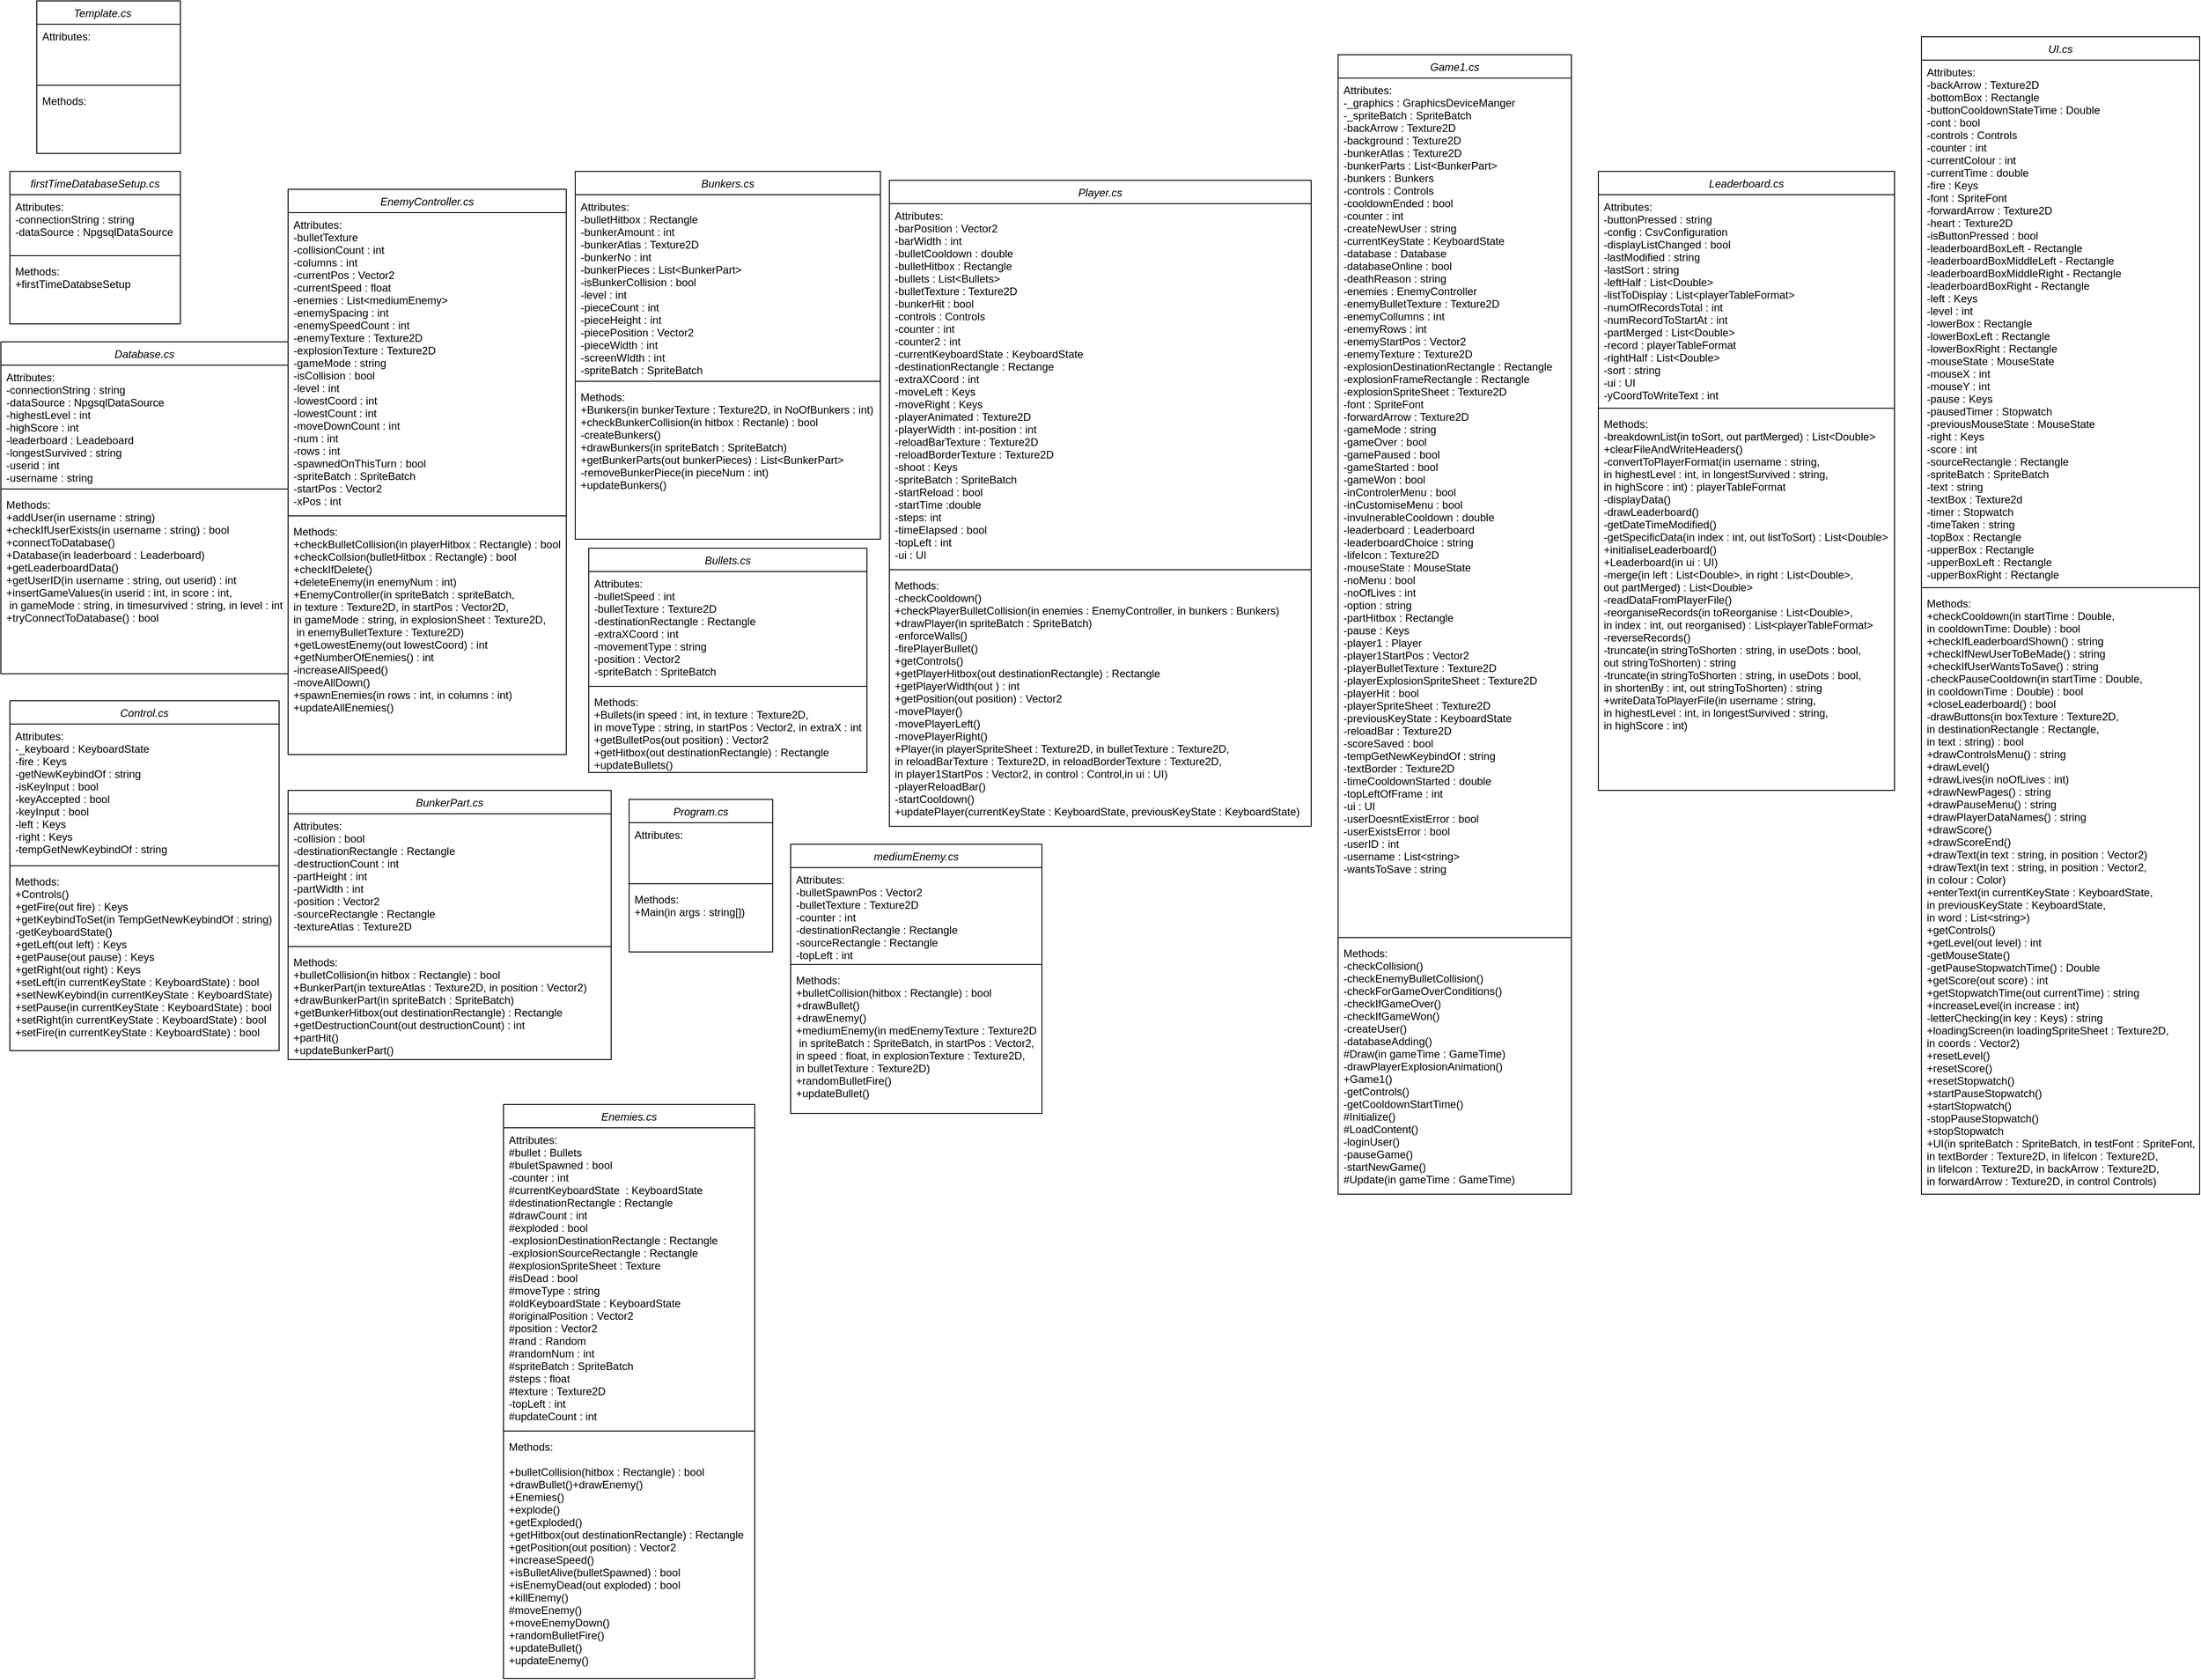 <mxfile version="26.2.14">
  <diagram id="C5RBs43oDa-KdzZeNtuy" name="Page-1">
    <mxGraphModel dx="1924" dy="1753" grid="1" gridSize="10" guides="1" tooltips="1" connect="1" arrows="1" fold="1" page="1" pageScale="1" pageWidth="827" pageHeight="1169" math="0" shadow="0">
      <root>
        <mxCell id="WIyWlLk6GJQsqaUBKTNV-0" />
        <mxCell id="WIyWlLk6GJQsqaUBKTNV-1" parent="WIyWlLk6GJQsqaUBKTNV-0" />
        <mxCell id="O_Iu7wewRbFOWmEhXOTa-0" value="BunkerPart.cs" style="swimlane;fontStyle=2;align=center;verticalAlign=top;childLayout=stackLayout;horizontal=1;startSize=26;horizontalStack=0;resizeParent=1;resizeLast=0;collapsible=1;marginBottom=0;rounded=0;shadow=0;strokeWidth=1;" parent="WIyWlLk6GJQsqaUBKTNV-1" vertex="1">
          <mxGeometry x="-500" y="700" width="360" height="300" as="geometry">
            <mxRectangle x="230" y="140" width="160" height="26" as="alternateBounds" />
          </mxGeometry>
        </mxCell>
        <mxCell id="O_Iu7wewRbFOWmEhXOTa-1" value="Attributes:&#xa;-collision : bool&#xa;-destinationRectangle : Rectangle&#xa;-destructionCount : int&#xa;-partHeight : int&#xa;-partWidth : int&#xa;-position : Vector2&#xa;-sourceRectangle : Rectangle&#xa;-textureAtlas : Texture2D" style="text;align=left;verticalAlign=top;spacingLeft=4;spacingRight=4;overflow=hidden;rotatable=0;points=[[0,0.5],[1,0.5]];portConstraint=eastwest;" parent="O_Iu7wewRbFOWmEhXOTa-0" vertex="1">
          <mxGeometry y="26" width="360" height="144" as="geometry" />
        </mxCell>
        <mxCell id="O_Iu7wewRbFOWmEhXOTa-4" value="" style="line;html=1;strokeWidth=1;align=left;verticalAlign=middle;spacingTop=-1;spacingLeft=3;spacingRight=3;rotatable=0;labelPosition=right;points=[];portConstraint=eastwest;" parent="O_Iu7wewRbFOWmEhXOTa-0" vertex="1">
          <mxGeometry y="170" width="360" height="8" as="geometry" />
        </mxCell>
        <mxCell id="O_Iu7wewRbFOWmEhXOTa-5" value="Methods:&#xa;+bulletCollision(in hitbox : Rectangle) : bool&#xa;+BunkerPart(in textureAtlas : Texture2D, in position : Vector2)&#xa;+drawBunkerPart(in spriteBatch : SpriteBatch)&#xa;+getBunkerHitbox(out destinationRectangle) : Rectangle&#xa;+getDestructionCount(out destructionCount) : int&#xa;+partHit()&#xa;+updateBunkerPart()&#xa;" style="text;align=left;verticalAlign=top;spacingLeft=4;spacingRight=4;overflow=hidden;rotatable=0;points=[[0,0.5],[1,0.5]];portConstraint=eastwest;" parent="O_Iu7wewRbFOWmEhXOTa-0" vertex="1">
          <mxGeometry y="178" width="360" height="122" as="geometry" />
        </mxCell>
        <mxCell id="5pHdjBUKX7h2DvzLs-W2-0" value="UI.cs" style="swimlane;fontStyle=2;align=center;verticalAlign=top;childLayout=stackLayout;horizontal=1;startSize=26;horizontalStack=0;resizeParent=1;resizeLast=0;collapsible=1;marginBottom=0;rounded=0;shadow=0;strokeWidth=1;" parent="WIyWlLk6GJQsqaUBKTNV-1" vertex="1">
          <mxGeometry x="1320" y="-140" width="310" height="1290" as="geometry">
            <mxRectangle x="230" y="140" width="160" height="26" as="alternateBounds" />
          </mxGeometry>
        </mxCell>
        <mxCell id="5pHdjBUKX7h2DvzLs-W2-1" value="Attributes:&#xa;-backArrow : Texture2D&#xa;-bottomBox : Rectangle&#xa;-buttonCooldownStateTime : Double&#xa;-cont : bool&#xa;-controls : Controls&#xa;-counter : int&#xa;-currentColour : int&#xa;-currentTime : double&#xa;-fire : Keys&#xa;-font : SpriteFont&#xa;-forwardArrow : Texture2D&#xa;-heart : Texture2D&#xa;-isButtonPressed : bool&#xa;-leaderboardBoxLeft - Rectangle&#xa;-leaderboardBoxMiddleLeft - Rectangle&#xa;-leaderboardBoxMiddleRight - Rectangle&#xa;-leaderboardBoxRight - Rectangle&#xa;-left : Keys&#xa;-level : int&#xa;-lowerBox : Rectangle&#xa;-lowerBoxLeft : Rectangle&#xa;-lowerBoxRight : Rectangle&#xa;-mouseState : MouseState&#xa;-mouseX : int&#xa;-mouseY : int&#xa;-pause : Keys&#xa;-pausedTimer : Stopwatch&#xa;-previousMouseState : MouseState&#xa;-right : Keys&#xa;-score : int&#xa;-sourceRectangle : Rectangle&#xa;-spriteBatch : SpriteBatch&#xa;-text : string&#xa;-textBox : Texture2d&#xa;-timer : Stopwatch&#xa;-timeTaken : string&#xa;-topBox : Rectangle&#xa;-upperBox : Rectangle&#xa;-upperBoxLeft : Rectangle&#xa;-upperBoxRight : Rectangle" style="text;align=left;verticalAlign=top;spacingLeft=4;spacingRight=4;overflow=hidden;rotatable=0;points=[[0,0.5],[1,0.5]];portConstraint=eastwest;" parent="5pHdjBUKX7h2DvzLs-W2-0" vertex="1">
          <mxGeometry y="26" width="310" height="584" as="geometry" />
        </mxCell>
        <mxCell id="5pHdjBUKX7h2DvzLs-W2-2" value="" style="line;html=1;strokeWidth=1;align=left;verticalAlign=middle;spacingTop=-1;spacingLeft=3;spacingRight=3;rotatable=0;labelPosition=right;points=[];portConstraint=eastwest;" parent="5pHdjBUKX7h2DvzLs-W2-0" vertex="1">
          <mxGeometry y="610" width="310" height="8" as="geometry" />
        </mxCell>
        <mxCell id="5pHdjBUKX7h2DvzLs-W2-3" value="Methods:&#xa;+checkCooldown(in startTime : Double, &#xa;in cooldownTime: Double) : bool&#xa;+checkIfLeaderboardShown() : string&#xa;+checkIfNewUserToBeMade() : string&#xa;+checkIfUserWantsToSave() : string&#xa;-checkPauseCooldown(in startTime : Double, &#xa;in cooldownTime : Double) : bool&#xa;+closeLeaderboard() : bool&#xa;-drawButtons(in boxTexture : Texture2D, &#xa;in destinationRectangle : Rectangle, &#xa;in text : string) : bool&#xa;+drawControlsMenu() : string&#xa;+drawLevel()&#xa;+drawLives(in noOfLives : int)&#xa;+drawNewPages() : string&#xa;+drawPauseMenu() : string&#xa;+drawPlayerDataNames() : string&#xa;+drawScore()&#xa;+drawScoreEnd()&#xa;+drawText(in text : string, in position : Vector2)&#xa;+drawText(in text : string, in position : Vector2, &#xa;in colour : Color)&#xa;+enterText(in currentKeyState : KeyboardState,&#xa;in previousKeyState : KeyboardState,&#xa;in word : List&lt;string&gt;)&#xa;+getControls()&#xa;+getLevel(out level) : int&#xa;-getMouseState()&#xa;-getPauseStopwatchTime() : Double&#xa;+getScore(out score) : int&#xa;+getStopwatchTime(out currentTime) : string&#xa;+increaseLevel(in increase : int)&#xa;-letterChecking(in key : Keys) : string&#xa;+loadingScreen(in loadingSpriteSheet : Texture2D, &#xa;in coords : Vector2)&#xa;+resetLevel()&#xa;+resetScore()&#xa;+resetStopwatch()&#xa;+startPauseStopwatch()&#xa;+startStopwatch()&#xa;-stopPauseStopwatch()&#xa;+stopStopwatch&#xa;+UI(in spriteBatch : SpriteBatch, in testFont : SpriteFont,&#xa;in textBorder : Texture2D, in lifeIcon : Texture2D, &#xa;in lifeIcon : Texture2D, in backArrow : Texture2D, &#xa;in forwardArrow : Texture2D, in control Controls)" style="text;align=left;verticalAlign=top;spacingLeft=4;spacingRight=4;overflow=hidden;rotatable=0;points=[[0,0.5],[1,0.5]];portConstraint=eastwest;" parent="5pHdjBUKX7h2DvzLs-W2-0" vertex="1">
          <mxGeometry y="618" width="310" height="672" as="geometry" />
        </mxCell>
        <mxCell id="5pHdjBUKX7h2DvzLs-W2-4" value="Bunkers.cs" style="swimlane;fontStyle=2;align=center;verticalAlign=top;childLayout=stackLayout;horizontal=1;startSize=26;horizontalStack=0;resizeParent=1;resizeLast=0;collapsible=1;marginBottom=0;rounded=0;shadow=0;strokeWidth=1;" parent="WIyWlLk6GJQsqaUBKTNV-1" vertex="1">
          <mxGeometry x="-180" y="10" width="340" height="410" as="geometry">
            <mxRectangle x="230" y="140" width="160" height="26" as="alternateBounds" />
          </mxGeometry>
        </mxCell>
        <mxCell id="5pHdjBUKX7h2DvzLs-W2-5" value="Attributes:&#xa;-bulletHitbox : Rectangle&#xa;-bunkerAmount : int&#xa;-bunkerAtlas : Texture2D&#xa;-bunkerNo : int&#xa;-bunkerPieces : List&lt;BunkerPart&gt;&#xa;-isBunkerCollision : bool&#xa;-level : int&#xa;-pieceCount : int&#xa;-pieceHeight : int&#xa;-piecePosition : Vector2&#xa;-pieceWidth : int&#xa;-screenWIdth : int&#xa;-spriteBatch : SpriteBatch" style="text;align=left;verticalAlign=top;spacingLeft=4;spacingRight=4;overflow=hidden;rotatable=0;points=[[0,0.5],[1,0.5]];portConstraint=eastwest;" parent="5pHdjBUKX7h2DvzLs-W2-4" vertex="1">
          <mxGeometry y="26" width="340" height="204" as="geometry" />
        </mxCell>
        <mxCell id="5pHdjBUKX7h2DvzLs-W2-6" value="" style="line;html=1;strokeWidth=1;align=left;verticalAlign=middle;spacingTop=-1;spacingLeft=3;spacingRight=3;rotatable=0;labelPosition=right;points=[];portConstraint=eastwest;" parent="5pHdjBUKX7h2DvzLs-W2-4" vertex="1">
          <mxGeometry y="230" width="340" height="8" as="geometry" />
        </mxCell>
        <mxCell id="5pHdjBUKX7h2DvzLs-W2-7" value="Methods:&#xa;+Bunkers(in bunkerTexture : Texture2D, in NoOfBunkers : int)&#xa;+checkBunkerCollision(in hitbox : Rectanle) : bool&#xa;-createBunkers()&#xa;+drawBunkers(in spriteBatch : SpriteBatch)&#xa;+getBunkerParts(out bunkerPieces) : List&lt;BunkerPart&gt;&#xa;-removeBunkerPiece(in pieceNum : int)&#xa;+updateBunkers()" style="text;align=left;verticalAlign=top;spacingLeft=4;spacingRight=4;overflow=hidden;rotatable=0;points=[[0,0.5],[1,0.5]];portConstraint=eastwest;" parent="5pHdjBUKX7h2DvzLs-W2-4" vertex="1">
          <mxGeometry y="238" width="340" height="172" as="geometry" />
        </mxCell>
        <mxCell id="puJlVjGl2N-9wqyJ1BMS-0" value="Program.cs" style="swimlane;fontStyle=2;align=center;verticalAlign=top;childLayout=stackLayout;horizontal=1;startSize=26;horizontalStack=0;resizeParent=1;resizeLast=0;collapsible=1;marginBottom=0;rounded=0;shadow=0;strokeWidth=1;" parent="WIyWlLk6GJQsqaUBKTNV-1" vertex="1">
          <mxGeometry x="-120" y="710" width="160" height="170" as="geometry">
            <mxRectangle x="230" y="140" width="160" height="26" as="alternateBounds" />
          </mxGeometry>
        </mxCell>
        <mxCell id="puJlVjGl2N-9wqyJ1BMS-1" value="Attributes:&#xa;" style="text;align=left;verticalAlign=top;spacingLeft=4;spacingRight=4;overflow=hidden;rotatable=0;points=[[0,0.5],[1,0.5]];portConstraint=eastwest;" parent="puJlVjGl2N-9wqyJ1BMS-0" vertex="1">
          <mxGeometry y="26" width="160" height="64" as="geometry" />
        </mxCell>
        <mxCell id="puJlVjGl2N-9wqyJ1BMS-2" value="" style="line;html=1;strokeWidth=1;align=left;verticalAlign=middle;spacingTop=-1;spacingLeft=3;spacingRight=3;rotatable=0;labelPosition=right;points=[];portConstraint=eastwest;" parent="puJlVjGl2N-9wqyJ1BMS-0" vertex="1">
          <mxGeometry y="90" width="160" height="8" as="geometry" />
        </mxCell>
        <mxCell id="puJlVjGl2N-9wqyJ1BMS-3" value="Methods:&#xa;+Main(in args : string[])" style="text;align=left;verticalAlign=top;spacingLeft=4;spacingRight=4;overflow=hidden;rotatable=0;points=[[0,0.5],[1,0.5]];portConstraint=eastwest;" parent="puJlVjGl2N-9wqyJ1BMS-0" vertex="1">
          <mxGeometry y="98" width="160" height="58" as="geometry" />
        </mxCell>
        <mxCell id="puJlVjGl2N-9wqyJ1BMS-4" value="firstTimeDatabaseSetup.cs" style="swimlane;fontStyle=2;align=center;verticalAlign=top;childLayout=stackLayout;horizontal=1;startSize=26;horizontalStack=0;resizeParent=1;resizeLast=0;collapsible=1;marginBottom=0;rounded=0;shadow=0;strokeWidth=1;" parent="WIyWlLk6GJQsqaUBKTNV-1" vertex="1">
          <mxGeometry x="-810" y="10" width="190" height="170" as="geometry">
            <mxRectangle x="230" y="140" width="160" height="26" as="alternateBounds" />
          </mxGeometry>
        </mxCell>
        <mxCell id="puJlVjGl2N-9wqyJ1BMS-5" value="Attributes:&#xa;-connectionString : string&#xa;-dataSource : NpgsqlDataSource" style="text;align=left;verticalAlign=top;spacingLeft=4;spacingRight=4;overflow=hidden;rotatable=0;points=[[0,0.5],[1,0.5]];portConstraint=eastwest;" parent="puJlVjGl2N-9wqyJ1BMS-4" vertex="1">
          <mxGeometry y="26" width="190" height="64" as="geometry" />
        </mxCell>
        <mxCell id="puJlVjGl2N-9wqyJ1BMS-6" value="" style="line;html=1;strokeWidth=1;align=left;verticalAlign=middle;spacingTop=-1;spacingLeft=3;spacingRight=3;rotatable=0;labelPosition=right;points=[];portConstraint=eastwest;" parent="puJlVjGl2N-9wqyJ1BMS-4" vertex="1">
          <mxGeometry y="90" width="190" height="8" as="geometry" />
        </mxCell>
        <mxCell id="puJlVjGl2N-9wqyJ1BMS-7" value="Methods:&#xa;+firstTimeDatabseSetup" style="text;align=left;verticalAlign=top;spacingLeft=4;spacingRight=4;overflow=hidden;rotatable=0;points=[[0,0.5],[1,0.5]];portConstraint=eastwest;" parent="puJlVjGl2N-9wqyJ1BMS-4" vertex="1">
          <mxGeometry y="98" width="190" height="58" as="geometry" />
        </mxCell>
        <mxCell id="puJlVjGl2N-9wqyJ1BMS-8" value="Database.cs" style="swimlane;fontStyle=2;align=center;verticalAlign=top;childLayout=stackLayout;horizontal=1;startSize=26;horizontalStack=0;resizeParent=1;resizeLast=0;collapsible=1;marginBottom=0;rounded=0;shadow=0;strokeWidth=1;" parent="WIyWlLk6GJQsqaUBKTNV-1" vertex="1">
          <mxGeometry x="-820" y="200" width="320" height="370" as="geometry">
            <mxRectangle x="230" y="140" width="160" height="26" as="alternateBounds" />
          </mxGeometry>
        </mxCell>
        <mxCell id="puJlVjGl2N-9wqyJ1BMS-9" value="Attributes:&#xa;-connectionString : string&#xa;-dataSource : NpgsqlDataSource&#xa;-highestLevel : int&#xa;-highScore : int&#xa;-leaderboard : Leadeboard&#xa;-longestSurvived : string&#xa;-userid : int&#xa;-username : string" style="text;align=left;verticalAlign=top;spacingLeft=4;spacingRight=4;overflow=hidden;rotatable=0;points=[[0,0.5],[1,0.5]];portConstraint=eastwest;" parent="puJlVjGl2N-9wqyJ1BMS-8" vertex="1">
          <mxGeometry y="26" width="320" height="134" as="geometry" />
        </mxCell>
        <mxCell id="puJlVjGl2N-9wqyJ1BMS-10" value="" style="line;html=1;strokeWidth=1;align=left;verticalAlign=middle;spacingTop=-1;spacingLeft=3;spacingRight=3;rotatable=0;labelPosition=right;points=[];portConstraint=eastwest;" parent="puJlVjGl2N-9wqyJ1BMS-8" vertex="1">
          <mxGeometry y="160" width="320" height="8" as="geometry" />
        </mxCell>
        <mxCell id="puJlVjGl2N-9wqyJ1BMS-11" value="Methods:&#xa;+addUser(in username : string)&#xa;+checkIfUserExists(in username : string) : bool&#xa;+connectToDatabase()&#xa;+Database(in leaderboard : Leaderboard)&#xa;+getLeaderboardData()&#xa;+getUserID(in username : string, out userid) : int&#xa;+insertGameValues(in userid : int, in score : int,&#xa; in gameMode : string, in timesurvived : string, in level : int)&#xa;+tryConnectToDatabase() : bool" style="text;align=left;verticalAlign=top;spacingLeft=4;spacingRight=4;overflow=hidden;rotatable=0;points=[[0,0.5],[1,0.5]];portConstraint=eastwest;" parent="puJlVjGl2N-9wqyJ1BMS-8" vertex="1">
          <mxGeometry y="168" width="320" height="202" as="geometry" />
        </mxCell>
        <mxCell id="puJlVjGl2N-9wqyJ1BMS-13" value="Player.cs" style="swimlane;fontStyle=2;align=center;verticalAlign=top;childLayout=stackLayout;horizontal=1;startSize=26;horizontalStack=0;resizeParent=1;resizeLast=0;collapsible=1;marginBottom=0;rounded=0;shadow=0;strokeWidth=1;" parent="WIyWlLk6GJQsqaUBKTNV-1" vertex="1">
          <mxGeometry x="170" y="20" width="470" height="720" as="geometry">
            <mxRectangle x="230" y="140" width="160" height="26" as="alternateBounds" />
          </mxGeometry>
        </mxCell>
        <mxCell id="puJlVjGl2N-9wqyJ1BMS-14" value="Attributes:&#xa;-barPosition : Vector2&#xa;-barWidth : int&#xa;-bulletCooldown : double&#xa;-bulletHitbox : Rectangle&#xa;-bullets : List&lt;Bullets&gt;&#xa;-bulletTexture : Texture2D&#xa;-bunkerHit : bool&#xa;-controls : Controls&#xa;-counter : int&#xa;-counter2 : int&#xa;-currentKeyboardState : KeyboardState&#xa;-destinationRectangle : Rectange&#xa;-extraXCoord : int&#xa;-moveLeft : Keys&#xa;-moveRight : Keys&#xa;-playerAnimated : Texture2D&#xa;-playerWidth : int-position : int&#xa;-reloadBarTexture : Texture2D&#xa;-reloadBorderTexture : Texture2D&#xa;-shoot : Keys&#xa;-spriteBatch : SpriteBatch&#xa;-startReload : bool&#xa;-startTime :double&#xa;-steps: int&#xa;-timeElapsed : bool&#xa;-topLeft : int&#xa;-ui : UI" style="text;align=left;verticalAlign=top;spacingLeft=4;spacingRight=4;overflow=hidden;rotatable=0;points=[[0,0.5],[1,0.5]];portConstraint=eastwest;" parent="puJlVjGl2N-9wqyJ1BMS-13" vertex="1">
          <mxGeometry y="26" width="470" height="404" as="geometry" />
        </mxCell>
        <mxCell id="puJlVjGl2N-9wqyJ1BMS-15" value="" style="line;html=1;strokeWidth=1;align=left;verticalAlign=middle;spacingTop=-1;spacingLeft=3;spacingRight=3;rotatable=0;labelPosition=right;points=[];portConstraint=eastwest;" parent="puJlVjGl2N-9wqyJ1BMS-13" vertex="1">
          <mxGeometry y="430" width="470" height="8" as="geometry" />
        </mxCell>
        <mxCell id="puJlVjGl2N-9wqyJ1BMS-16" value="Methods:&#xa;-checkCooldown()&#xa;+checkPlayerBulletCollision(in enemies : EnemyController, in bunkers : Bunkers)&#xa;+drawPlayer(in spriteBatch : SpriteBatch)&#xa;-enforceWalls()&#xa;-firePlayerBullet()&#xa;+getControls()&#xa;+getPlayerHitbox(out destinationRectangle) : Rectangle&#xa;+getPlayerWidth(out ) : int&#xa;+getPosition(out position) : Vector2&#xa;-movePlayer()&#xa;-movePlayerLeft()&#xa;-movePlayerRight()&#xa;+Player(in playerSpriteSheet : Texture2D, in bulletTexture : Texture2D, &#xa;in reloadBarTexture : Texture2D, in reloadBorderTexture : Texture2D,&#xa;in player1StartPos : Vector2, in control : Control,in ui : UI)&#xa;-playerReloadBar()&#xa;-startCooldown()&#xa;+updatePlayer(currentKeyState : KeyboardState, previousKeyState : KeyboardState)" style="text;align=left;verticalAlign=top;spacingLeft=4;spacingRight=4;overflow=hidden;rotatable=0;points=[[0,0.5],[1,0.5]];portConstraint=eastwest;" parent="puJlVjGl2N-9wqyJ1BMS-13" vertex="1">
          <mxGeometry y="438" width="470" height="282" as="geometry" />
        </mxCell>
        <mxCell id="puJlVjGl2N-9wqyJ1BMS-17" value="Control.cs" style="swimlane;fontStyle=2;align=center;verticalAlign=top;childLayout=stackLayout;horizontal=1;startSize=26;horizontalStack=0;resizeParent=1;resizeLast=0;collapsible=1;marginBottom=0;rounded=0;shadow=0;strokeWidth=1;" parent="WIyWlLk6GJQsqaUBKTNV-1" vertex="1">
          <mxGeometry x="-810" y="600" width="300" height="390" as="geometry">
            <mxRectangle x="230" y="140" width="160" height="26" as="alternateBounds" />
          </mxGeometry>
        </mxCell>
        <mxCell id="puJlVjGl2N-9wqyJ1BMS-18" value="Attributes:&#xa;-_keyboard : KeyboardState&#xa;-fire : Keys&#xa;-getNewKeybindOf : string&#xa;-isKeyInput : bool&#xa;-keyAccepted : bool&#xa;-keyInput : bool&#xa;-left : Keys&#xa;-right : Keys&#xa;-tempGetNewKeybindOf : string" style="text;align=left;verticalAlign=top;spacingLeft=4;spacingRight=4;overflow=hidden;rotatable=0;points=[[0,0.5],[1,0.5]];portConstraint=eastwest;" parent="puJlVjGl2N-9wqyJ1BMS-17" vertex="1">
          <mxGeometry y="26" width="300" height="154" as="geometry" />
        </mxCell>
        <mxCell id="puJlVjGl2N-9wqyJ1BMS-19" value="" style="line;html=1;strokeWidth=1;align=left;verticalAlign=middle;spacingTop=-1;spacingLeft=3;spacingRight=3;rotatable=0;labelPosition=right;points=[];portConstraint=eastwest;" parent="puJlVjGl2N-9wqyJ1BMS-17" vertex="1">
          <mxGeometry y="180" width="300" height="8" as="geometry" />
        </mxCell>
        <mxCell id="puJlVjGl2N-9wqyJ1BMS-20" value="Methods:&#xa;+Controls()&#xa;+getFire(out fire) : Keys&#xa;+getKeybindToSet(in TempGetNewKeybindOf : string)&#xa;-getKeyboardState()&#xa;+getLeft(out left) : Keys&#xa;+getPause(out pause) : Keys&#xa;+getRight(out right) : Keys&#xa;+setLeft(in currentKeyState : KeyboardState) : bool&#xa;+setNewKeybind(in currentKeyState : KeyboardState)&#xa;+setPause(in currentKeyState : KeyboardState) : bool&#xa;+setRight(in currentKeyState : KeyboardState) : bool&#xa;+setFire(in currentKeyState : KeyboardState) : bool" style="text;align=left;verticalAlign=top;spacingLeft=4;spacingRight=4;overflow=hidden;rotatable=0;points=[[0,0.5],[1,0.5]];portConstraint=eastwest;" parent="puJlVjGl2N-9wqyJ1BMS-17" vertex="1">
          <mxGeometry y="188" width="300" height="202" as="geometry" />
        </mxCell>
        <mxCell id="6Az2789tN1aCk9sbKC3_-0" value="Bullets.cs" style="swimlane;fontStyle=2;align=center;verticalAlign=top;childLayout=stackLayout;horizontal=1;startSize=26;horizontalStack=0;resizeParent=1;resizeLast=0;collapsible=1;marginBottom=0;rounded=0;shadow=0;strokeWidth=1;" parent="WIyWlLk6GJQsqaUBKTNV-1" vertex="1">
          <mxGeometry x="-165" y="430" width="310" height="250" as="geometry">
            <mxRectangle x="230" y="140" width="160" height="26" as="alternateBounds" />
          </mxGeometry>
        </mxCell>
        <mxCell id="6Az2789tN1aCk9sbKC3_-1" value="Attributes:&#xa;-bulletSpeed : int&#xa;-bulletTexture : Texture2D&#xa;-destinationRectangle : Rectangle&#xa;-extraXCoord : int&#xa;-movementType : string&#xa;-position : Vector2&#xa;-spriteBatch : SpriteBatch" style="text;align=left;verticalAlign=top;spacingLeft=4;spacingRight=4;overflow=hidden;rotatable=0;points=[[0,0.5],[1,0.5]];portConstraint=eastwest;" parent="6Az2789tN1aCk9sbKC3_-0" vertex="1">
          <mxGeometry y="26" width="310" height="124" as="geometry" />
        </mxCell>
        <mxCell id="6Az2789tN1aCk9sbKC3_-2" value="" style="line;html=1;strokeWidth=1;align=left;verticalAlign=middle;spacingTop=-1;spacingLeft=3;spacingRight=3;rotatable=0;labelPosition=right;points=[];portConstraint=eastwest;" parent="6Az2789tN1aCk9sbKC3_-0" vertex="1">
          <mxGeometry y="150" width="310" height="8" as="geometry" />
        </mxCell>
        <mxCell id="6Az2789tN1aCk9sbKC3_-3" value="Methods:&#xa;+Bullets(in speed : int, in texture : Texture2D, &#xa;in moveType : string, in startPos : Vector2, in extraX : int&#xa;+getBulletPos(out position) : Vector2&#xa;+getHitbox(out destinationRectangle) : Rectangle&#xa;+updateBullets()" style="text;align=left;verticalAlign=top;spacingLeft=4;spacingRight=4;overflow=hidden;rotatable=0;points=[[0,0.5],[1,0.5]];portConstraint=eastwest;" parent="6Az2789tN1aCk9sbKC3_-0" vertex="1">
          <mxGeometry y="158" width="310" height="92" as="geometry" />
        </mxCell>
        <mxCell id="6Az2789tN1aCk9sbKC3_-4" value="EnemyController.cs" style="swimlane;fontStyle=2;align=center;verticalAlign=top;childLayout=stackLayout;horizontal=1;startSize=26;horizontalStack=0;resizeParent=1;resizeLast=0;collapsible=1;marginBottom=0;rounded=0;shadow=0;strokeWidth=1;" parent="WIyWlLk6GJQsqaUBKTNV-1" vertex="1">
          <mxGeometry x="-500" y="30" width="310" height="630" as="geometry">
            <mxRectangle x="230" y="140" width="160" height="26" as="alternateBounds" />
          </mxGeometry>
        </mxCell>
        <mxCell id="6Az2789tN1aCk9sbKC3_-5" value="Attributes:&#xa;-bulletTexture&#xa;-collisionCount : int&#xa;-columns : int&#xa;-currentPos : Vector2&#xa;-currentSpeed : float&#xa;-enemies : List&lt;mediumEnemy&gt;&#xa;-enemySpacing : int&#xa;-enemySpeedCount : int&#xa;-enemyTexture : Texture2D&#xa;-explosionTexture : Texture2D&#xa;-gameMode : string&#xa;-isCollision : bool&#xa;-level : int&#xa;-lowestCoord : int&#xa;-lowestCount : int&#xa;-moveDownCount : int&#xa;-num : int&#xa;-rows : int&#xa;-spawnedOnThisTurn : bool&#xa;-spriteBatch : SpriteBatch&#xa;-startPos : Vector2&#xa;-xPos : int" style="text;align=left;verticalAlign=top;spacingLeft=4;spacingRight=4;overflow=hidden;rotatable=0;points=[[0,0.5],[1,0.5]];portConstraint=eastwest;" parent="6Az2789tN1aCk9sbKC3_-4" vertex="1">
          <mxGeometry y="26" width="310" height="334" as="geometry" />
        </mxCell>
        <mxCell id="6Az2789tN1aCk9sbKC3_-6" value="" style="line;html=1;strokeWidth=1;align=left;verticalAlign=middle;spacingTop=-1;spacingLeft=3;spacingRight=3;rotatable=0;labelPosition=right;points=[];portConstraint=eastwest;" parent="6Az2789tN1aCk9sbKC3_-4" vertex="1">
          <mxGeometry y="360" width="310" height="8" as="geometry" />
        </mxCell>
        <mxCell id="6Az2789tN1aCk9sbKC3_-7" value="Methods:&#xa;+checkBulletCollision(in playerHitbox : Rectangle) : bool&#xa;+checkCollsion(bulletHitbox : Rectangle) : bool&#xa;+checkIfDelete()&#xa;+deleteEnemy(in enemyNum : int)&#xa;+EnemyController(in spriteBatch : spriteBatch, &#xa;in texture : Texture2D, in startPos : Vector2D, &#xa;in gameMode : string, in explosionSheet : Texture2D,&#xa; in enemyBulletTexture : Texture2D)&#xa;+getLowestEnemy(out lowestCoord) : int&#xa;+getNumberOfEnemies() : int&#xa;-increaseAllSpeed()&#xa;-moveAllDown()&#xa;+spawnEnemies(in rows : int, in columns : int)&#xa;+updateAllEnemies()" style="text;align=left;verticalAlign=top;spacingLeft=4;spacingRight=4;overflow=hidden;rotatable=0;points=[[0,0.5],[1,0.5]];portConstraint=eastwest;" parent="6Az2789tN1aCk9sbKC3_-4" vertex="1">
          <mxGeometry y="368" width="310" height="262" as="geometry" />
        </mxCell>
        <mxCell id="6Az2789tN1aCk9sbKC3_-8" value="Game1.cs" style="swimlane;fontStyle=2;align=center;verticalAlign=top;childLayout=stackLayout;horizontal=1;startSize=26;horizontalStack=0;resizeParent=1;resizeLast=0;collapsible=1;marginBottom=0;rounded=0;shadow=0;strokeWidth=1;" parent="WIyWlLk6GJQsqaUBKTNV-1" vertex="1">
          <mxGeometry x="670" y="-120" width="260" height="1270" as="geometry">
            <mxRectangle x="230" y="140" width="160" height="26" as="alternateBounds" />
          </mxGeometry>
        </mxCell>
        <mxCell id="6Az2789tN1aCk9sbKC3_-9" value="Attributes:&#xa;-_graphics : GraphicsDeviceManger&#xa;-_spriteBatch : SpriteBatch&#xa;-backArrow : Texture2D&#xa;-background : Texture2D&#xa;-bunkerAtlas : Texture2D&#xa;-bunkerParts : List&lt;BunkerPart&gt;&#xa;-bunkers : Bunkers&#xa;-controls : Controls&#xa;-cooldownEnded : bool&#xa;-counter : int&#xa;-createNewUser : string&#xa;-currentKeyState : KeyboardState&#xa;-database : Database&#xa;-databaseOnline : bool&#xa;-deathReason : string&#xa;-enemies : EnemyController&#xa;-enemyBulletTexture : Texture2D&#xa;-enemyCollumns : int&#xa;-enemyRows : int&#xa;-enemyStartPos : Vector2&#xa;-enemyTexture : Texture2D&#xa;-explosionDestinationRectangle : Rectangle&#xa;-explosionFrameRectangle : Rectangle&#xa;-explosionSpriteSheet : Texture2D&#xa;-font : SpriteFont&#xa;-forwardArrow : Texture2D&#xa;-gameMode : string&#xa;-gameOver : bool&#xa;-gamePaused : bool&#xa;-gameStarted : bool&#xa;-gameWon : bool&#xa;-inControlerMenu : bool&#xa;-inCustomiseMenu : bool&#xa;-invulnerableCooldown : double&#xa;-leaderboard : Leaderboard&#xa;-leaderboardChoice : string&#xa;-lifeIcon : Texture2D&#xa;-mouseState : MouseState&#xa;-noMenu : bool&#xa;-noOfLives : int&#xa;-option : string&#xa;-partHitbox : Rectangle&#xa;-pause : Keys&#xa;-player1 : Player&#xa;-player1StartPos : Vector2&#xa;-playerBulletTexture : Texture2D&#xa;-playerExplosionSpriteSheet : Texture2D&#xa;-playerHit : bool&#xa;-playerSpriteSheet : Texture2D&#xa;-previousKeyState : KeyboardState&#xa;-reloadBar : Texture2D&#xa;-scoreSaved : bool&#xa;-tempGetNewKeybindOf : string&#xa;-textBorder : Texture2D&#xa;-timeCooldownStarted : double&#xa;-topLeftOfFrame : int&#xa;-ui : UI&#xa;-userDoesntExistError : bool&#xa;-userExistsError : bool&#xa;-userID : int&#xa;-username : List&lt;string&gt;&#xa;-wantsToSave : string" style="text;align=left;verticalAlign=top;spacingLeft=4;spacingRight=4;overflow=hidden;rotatable=0;points=[[0,0.5],[1,0.5]];portConstraint=eastwest;" parent="6Az2789tN1aCk9sbKC3_-8" vertex="1">
          <mxGeometry y="26" width="260" height="954" as="geometry" />
        </mxCell>
        <mxCell id="6Az2789tN1aCk9sbKC3_-10" value="" style="line;html=1;strokeWidth=1;align=left;verticalAlign=middle;spacingTop=-1;spacingLeft=3;spacingRight=3;rotatable=0;labelPosition=right;points=[];portConstraint=eastwest;" parent="6Az2789tN1aCk9sbKC3_-8" vertex="1">
          <mxGeometry y="980" width="260" height="8" as="geometry" />
        </mxCell>
        <mxCell id="6Az2789tN1aCk9sbKC3_-11" value="Methods:&#xa;-checkCollision()&#xa;-checkEnemyBulletCollision()&#xa;-checkForGameOverConditions()&#xa;-checkIfGameOver()&#xa;-checkIfGameWon()&#xa;-createUser()&#xa;-databaseAdding()&#xa;#Draw(in gameTime : GameTime)&#xa;-drawPlayerExplosionAnimation()&#xa;+Game1()&#xa;-getControls()&#xa;-getCooldownStartTime()&#xa;#Initialize()&#xa;#LoadContent()&#xa;-loginUser()&#xa;-pauseGame()&#xa;-startNewGame()&#xa;#Update(in gameTime : GameTime)" style="text;align=left;verticalAlign=top;spacingLeft=4;spacingRight=4;overflow=hidden;rotatable=0;points=[[0,0.5],[1,0.5]];portConstraint=eastwest;" parent="6Az2789tN1aCk9sbKC3_-8" vertex="1">
          <mxGeometry y="988" width="260" height="282" as="geometry" />
        </mxCell>
        <mxCell id="6Az2789tN1aCk9sbKC3_-16" value="Leaderboard.cs" style="swimlane;fontStyle=2;align=center;verticalAlign=top;childLayout=stackLayout;horizontal=1;startSize=26;horizontalStack=0;resizeParent=1;resizeLast=0;collapsible=1;marginBottom=0;rounded=0;shadow=0;strokeWidth=1;" parent="WIyWlLk6GJQsqaUBKTNV-1" vertex="1">
          <mxGeometry x="960" y="10" width="330" height="690" as="geometry">
            <mxRectangle x="230" y="140" width="160" height="26" as="alternateBounds" />
          </mxGeometry>
        </mxCell>
        <mxCell id="6Az2789tN1aCk9sbKC3_-17" value="Attributes:&#xa;-buttonPressed : string&#xa;-config : CsvConfiguration&#xa;-displayListChanged : bool&#xa;-lastModified : string&#xa;-lastSort : string&#xa;-leftHalf : List&lt;Double&gt;&#xa;-listToDisplay : List&lt;playerTableFormat&gt;&#xa;-numOfRecordsTotal : int&#xa;-numRecordToStartAt : int&#xa;-partMerged : List&lt;Double&gt;&#xa;-record : playerTableFormat&#xa;-rightHalf : List&lt;Double&gt;&#xa;-sort : string&#xa;-ui : UI&#xa;-yCoordToWriteText : int" style="text;align=left;verticalAlign=top;spacingLeft=4;spacingRight=4;overflow=hidden;rotatable=0;points=[[0,0.5],[1,0.5]];portConstraint=eastwest;" parent="6Az2789tN1aCk9sbKC3_-16" vertex="1">
          <mxGeometry y="26" width="330" height="234" as="geometry" />
        </mxCell>
        <mxCell id="6Az2789tN1aCk9sbKC3_-18" value="" style="line;html=1;strokeWidth=1;align=left;verticalAlign=middle;spacingTop=-1;spacingLeft=3;spacingRight=3;rotatable=0;labelPosition=right;points=[];portConstraint=eastwest;" parent="6Az2789tN1aCk9sbKC3_-16" vertex="1">
          <mxGeometry y="260" width="330" height="8" as="geometry" />
        </mxCell>
        <mxCell id="6Az2789tN1aCk9sbKC3_-19" value="Methods:&#xa;-breakdownList(in toSort, out partMerged) : List&lt;Double&gt;&#xa;+clearFileAndWriteHeaders()&#xa;-convertToPlayerFormat(in username : string, &#xa;in highestLevel : int, in longestSurvived : string, &#xa;in highScore : int) : playerTableFormat&#xa;-displayData()&#xa;-drawLeaderboard()&#xa;-getDateTimeModified()&#xa;-getSpecificData(in index : int, out listToSort) : List&lt;Double&gt;&#xa;+initialiseLeaderboard()&#xa;+Leaderboard(in ui : UI)&#xa;-merge(in left : List&lt;Double&gt;, in right : List&lt;Double&gt;, &#xa;out partMerged) : List&lt;Double&gt;&#xa;-readDataFromPlayerFile()&#xa;-reorganiseRecords(in toReorganise : List&lt;Double&gt;, &#xa;in index : int, out reorganised) : List&lt;playerTableFormat&gt;&#xa;-reverseRecords()&#xa;-truncate(in stringToShorten : string, in useDots : bool, &#xa;out stringToShorten) : string&#xa;-truncate(in stringToShorten : string, in useDots : bool, &#xa;in shortenBy : int, out stringToShorten) : string&#xa;+writeDataToPlayerFile(in username : string, &#xa;in highestLevel : int, in longestSurvived : string, &#xa;in highScore : int)&#xa;" style="text;align=left;verticalAlign=top;spacingLeft=4;spacingRight=4;overflow=hidden;rotatable=0;points=[[0,0.5],[1,0.5]];portConstraint=eastwest;" parent="6Az2789tN1aCk9sbKC3_-16" vertex="1">
          <mxGeometry y="268" width="330" height="422" as="geometry" />
        </mxCell>
        <mxCell id="6Az2789tN1aCk9sbKC3_-21" value="Template.cs    " style="swimlane;fontStyle=2;align=center;verticalAlign=top;childLayout=stackLayout;horizontal=1;startSize=26;horizontalStack=0;resizeParent=1;resizeLast=0;collapsible=1;marginBottom=0;rounded=0;shadow=0;strokeWidth=1;" parent="WIyWlLk6GJQsqaUBKTNV-1" vertex="1">
          <mxGeometry x="-780" y="-180" width="160" height="170" as="geometry">
            <mxRectangle x="230" y="140" width="160" height="26" as="alternateBounds" />
          </mxGeometry>
        </mxCell>
        <mxCell id="6Az2789tN1aCk9sbKC3_-22" value="Attributes:&#xa;" style="text;align=left;verticalAlign=top;spacingLeft=4;spacingRight=4;overflow=hidden;rotatable=0;points=[[0,0.5],[1,0.5]];portConstraint=eastwest;" parent="6Az2789tN1aCk9sbKC3_-21" vertex="1">
          <mxGeometry y="26" width="160" height="64" as="geometry" />
        </mxCell>
        <mxCell id="6Az2789tN1aCk9sbKC3_-23" value="" style="line;html=1;strokeWidth=1;align=left;verticalAlign=middle;spacingTop=-1;spacingLeft=3;spacingRight=3;rotatable=0;labelPosition=right;points=[];portConstraint=eastwest;" parent="6Az2789tN1aCk9sbKC3_-21" vertex="1">
          <mxGeometry y="90" width="160" height="8" as="geometry" />
        </mxCell>
        <mxCell id="6Az2789tN1aCk9sbKC3_-24" value="Methods:" style="text;align=left;verticalAlign=top;spacingLeft=4;spacingRight=4;overflow=hidden;rotatable=0;points=[[0,0.5],[1,0.5]];portConstraint=eastwest;" parent="6Az2789tN1aCk9sbKC3_-21" vertex="1">
          <mxGeometry y="98" width="160" height="58" as="geometry" />
        </mxCell>
        <mxCell id="UGUPDbR0L_baaCXphhtI-0" value="mediumEnemy.cs" style="swimlane;fontStyle=2;align=center;verticalAlign=top;childLayout=stackLayout;horizontal=1;startSize=26;horizontalStack=0;resizeParent=1;resizeLast=0;collapsible=1;marginBottom=0;rounded=0;shadow=0;strokeWidth=1;" vertex="1" parent="WIyWlLk6GJQsqaUBKTNV-1">
          <mxGeometry x="60" y="760" width="280" height="300" as="geometry">
            <mxRectangle x="230" y="140" width="160" height="26" as="alternateBounds" />
          </mxGeometry>
        </mxCell>
        <mxCell id="UGUPDbR0L_baaCXphhtI-1" value="Attributes:&#xa;-bulletSpawnPos : Vector2&#xa;-bulletTexture : Texture2D&#xa;-counter : int&#xa;-destinationRectangle : Rectangle&#xa;-sourceRectangle : Rectangle&#xa;-topLeft : int" style="text;align=left;verticalAlign=top;spacingLeft=4;spacingRight=4;overflow=hidden;rotatable=0;points=[[0,0.5],[1,0.5]];portConstraint=eastwest;" vertex="1" parent="UGUPDbR0L_baaCXphhtI-0">
          <mxGeometry y="26" width="280" height="104" as="geometry" />
        </mxCell>
        <mxCell id="UGUPDbR0L_baaCXphhtI-2" value="" style="line;html=1;strokeWidth=1;align=left;verticalAlign=middle;spacingTop=-1;spacingLeft=3;spacingRight=3;rotatable=0;labelPosition=right;points=[];portConstraint=eastwest;" vertex="1" parent="UGUPDbR0L_baaCXphhtI-0">
          <mxGeometry y="130" width="280" height="8" as="geometry" />
        </mxCell>
        <mxCell id="UGUPDbR0L_baaCXphhtI-3" value="Methods:&#xa;+bulletCollision(hitbox : Rectangle) : bool&#xa;+drawBullet()&#xa;+drawEnemy()&#xa;+mediumEnemy(in medEnemyTexture : Texture2D,&#xa; in spriteBatch : SpriteBatch, in startPos : Vector2,&#xa;in speed : float, in explosionTexture : Texture2D, &#xa;in bulletTexture : Texture2D)&#xa;+randomBulletFire()&#xa;+updateBullet()&#xa;" style="text;align=left;verticalAlign=top;spacingLeft=4;spacingRight=4;overflow=hidden;rotatable=0;points=[[0,0.5],[1,0.5]];portConstraint=eastwest;" vertex="1" parent="UGUPDbR0L_baaCXphhtI-0">
          <mxGeometry y="138" width="280" height="162" as="geometry" />
        </mxCell>
        <mxCell id="UGUPDbR0L_baaCXphhtI-5" value="Enemies.cs" style="swimlane;fontStyle=2;align=center;verticalAlign=top;childLayout=stackLayout;horizontal=1;startSize=26;horizontalStack=0;resizeParent=1;resizeLast=0;collapsible=1;marginBottom=0;rounded=0;shadow=0;strokeWidth=1;" vertex="1" parent="WIyWlLk6GJQsqaUBKTNV-1">
          <mxGeometry x="-260" y="1050" width="280" height="640" as="geometry">
            <mxRectangle x="230" y="140" width="160" height="26" as="alternateBounds" />
          </mxGeometry>
        </mxCell>
        <mxCell id="UGUPDbR0L_baaCXphhtI-6" value="Attributes:&#xa;#bullet : Bullets&#xa;#buletSpawned : bool&#xa;-counter : int&#xa;#currentKeyboardState  : KeyboardState&#xa;#destinationRectangle : Rectangle&#xa;#drawCount : int&#xa;#exploded : bool&#xa;-explosionDestinationRectangle : Rectangle&#xa;-explosionSourceRectangle : Rectangle&#xa;#explosionSpriteSheet : Texture&#xa;#isDead : bool&#xa;#moveType : string&#xa;#oldKeyboardState : KeyboardState&#xa;#originalPosition : Vector2&#xa;#position : Vector2&#xa;#rand : Random&#xa;#randomNum : int&#xa;#spriteBatch : SpriteBatch&#xa;#steps : float&#xa;#texture : Texture2D&#xa;-topLeft : int&#xa;#updateCount : int" style="text;align=left;verticalAlign=top;spacingLeft=4;spacingRight=4;overflow=hidden;rotatable=0;points=[[0,0.5],[1,0.5]];portConstraint=eastwest;" vertex="1" parent="UGUPDbR0L_baaCXphhtI-5">
          <mxGeometry y="26" width="280" height="334" as="geometry" />
        </mxCell>
        <mxCell id="UGUPDbR0L_baaCXphhtI-7" value="" style="line;html=1;strokeWidth=1;align=left;verticalAlign=middle;spacingTop=-1;spacingLeft=3;spacingRight=3;rotatable=0;labelPosition=right;points=[];portConstraint=eastwest;" vertex="1" parent="UGUPDbR0L_baaCXphhtI-5">
          <mxGeometry y="360" width="280" height="8" as="geometry" />
        </mxCell>
        <mxCell id="UGUPDbR0L_baaCXphhtI-8" value="Methods:&#xa;&#xa;+bulletCollision(hitbox : Rectangle) : bool&#xa;+drawBullet()+drawEnemy()&#xa;+Enemies()&#xa;+explode()&#xa;+getExploded()&#xa;+getHitbox(out destinationRectangle) : Rectangle&#xa;+getPosition(out position) : Vector2&#xa;+increaseSpeed()&#xa;+isBulletAlive(bulletSpawned) : bool&#xa;+isEnemyDead(out exploded) : bool&#xa;+killEnemy()&#xa;#moveEnemy()&#xa;+moveEnemyDown()&#xa;+randomBulletFire()&#xa;+updateBullet()&#xa;+updateEnemy()&#xa;" style="text;align=left;verticalAlign=top;spacingLeft=4;spacingRight=4;overflow=hidden;rotatable=0;points=[[0,0.5],[1,0.5]];portConstraint=eastwest;" vertex="1" parent="UGUPDbR0L_baaCXphhtI-5">
          <mxGeometry y="368" width="280" height="262" as="geometry" />
        </mxCell>
      </root>
    </mxGraphModel>
  </diagram>
</mxfile>
